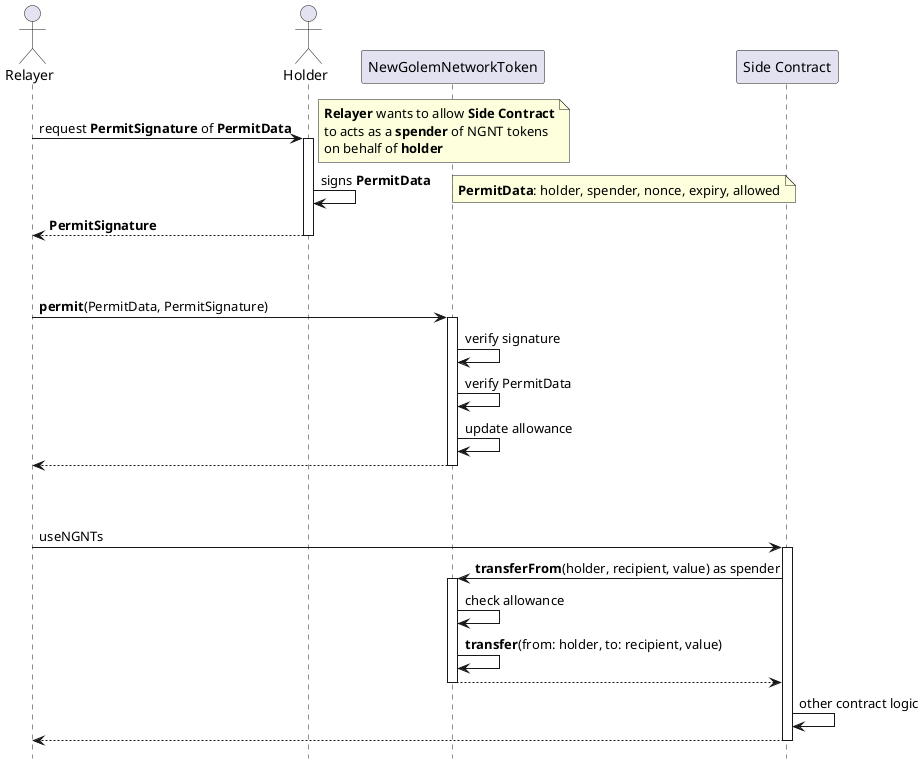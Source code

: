 @startuml
hide footbox

actor Relayer
actor Holder

participant NewGolemNetworkToken as NGNT
participant "Side Contract" as Other

Relayer -> Holder ++ : request **PermitSignature** of **PermitData**
note right: **Relayer** wants to allow **Side Contract**\nto acts as a **spender** of NGNT tokens\non behalf of **holder**
Holder -> Holder: signs **PermitData**
note right: **PermitData**: holder, spender, nonce, expiry, allowed
return **PermitSignature**

|||
|||

Relayer -> NGNT ++: **permit**(PermitData, PermitSignature)
NGNT -> NGNT: verify signature
NGNT -> NGNT: verify PermitData
NGNT -> NGNT: update allowance
return

|||
|||
Relayer -> Other ++ : useNGNTs
Other -> NGNT ++: **transferFrom**(holder, recipient, value) as spender
NGNT -> NGNT: check allowance
NGNT -> NGNT: **transfer**(from: holder, to: recipient, value)
return
Other -> Other: other contract logic
return

@enduml

